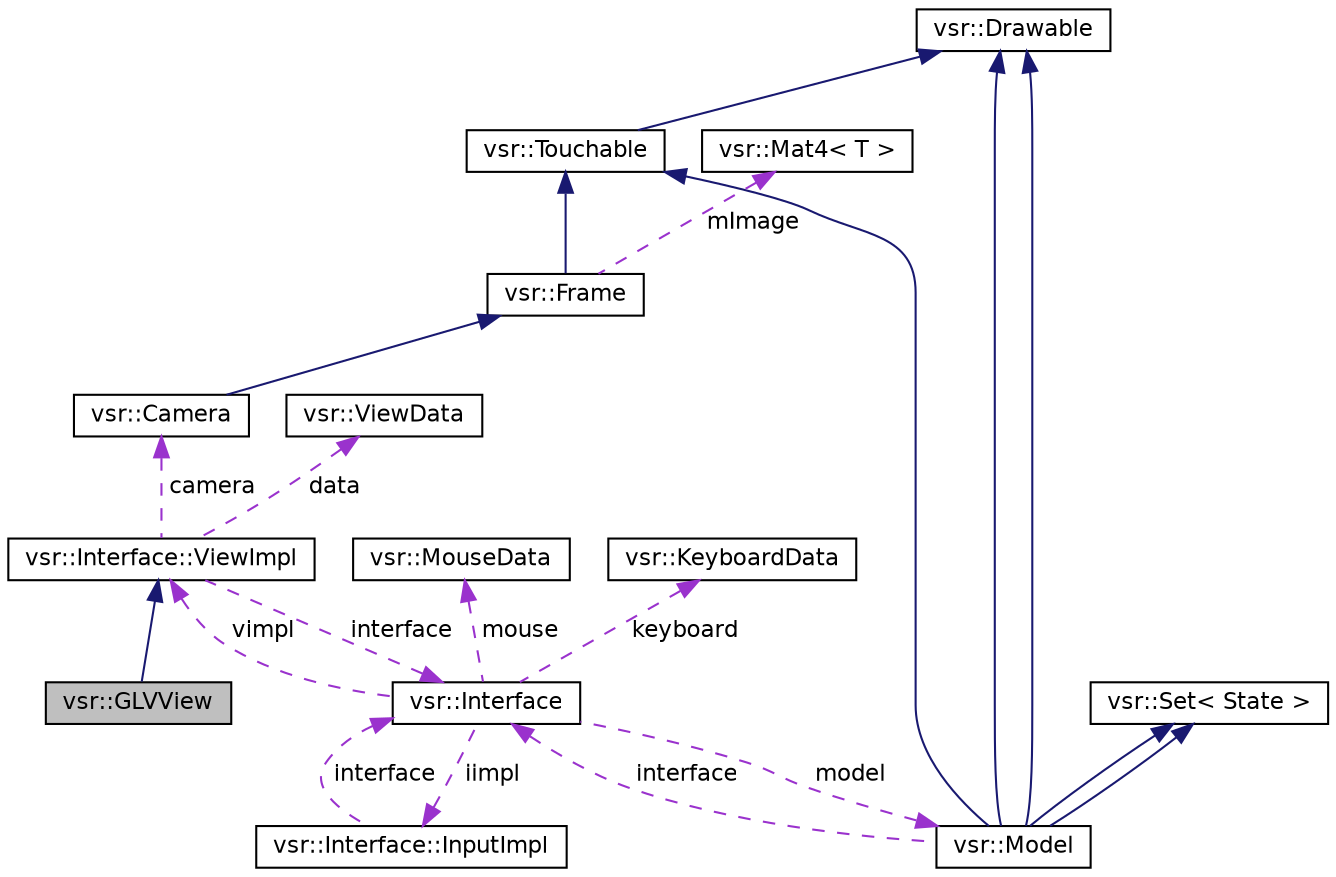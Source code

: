 digraph G
{
  edge [fontname="Helvetica",fontsize="11",labelfontname="Helvetica",labelfontsize="11"];
  node [fontname="Helvetica",fontsize="11",shape=record];
  Node1 [label="vsr::GLVView",height=0.2,width=0.4,color="black", fillcolor="grey75", style="filled" fontcolor="black"];
  Node2 -> Node1 [dir="back",color="midnightblue",fontsize="11",style="solid",fontname="Helvetica"];
  Node2 [label="vsr::Interface::ViewImpl",height=0.2,width=0.4,color="black", fillcolor="white", style="filled",URL="$structvsr_1_1_interface_1_1_view_impl.html"];
  Node3 -> Node2 [dir="back",color="darkorchid3",fontsize="11",style="dashed",label=" camera" ,fontname="Helvetica"];
  Node3 [label="vsr::Camera",height=0.2,width=0.4,color="black", fillcolor="white", style="filled",URL="$classvsr_1_1_camera.html"];
  Node4 -> Node3 [dir="back",color="midnightblue",fontsize="11",style="solid",fontname="Helvetica"];
  Node4 [label="vsr::Frame",height=0.2,width=0.4,color="black", fillcolor="white", style="filled",URL="$classvsr_1_1_frame.html"];
  Node5 -> Node4 [dir="back",color="midnightblue",fontsize="11",style="solid",fontname="Helvetica"];
  Node5 [label="vsr::Touchable",height=0.2,width=0.4,color="black", fillcolor="white", style="filled",URL="$classvsr_1_1_touchable.html"];
  Node6 -> Node5 [dir="back",color="midnightblue",fontsize="11",style="solid",fontname="Helvetica"];
  Node6 [label="vsr::Drawable",height=0.2,width=0.4,color="black", fillcolor="white", style="filled",URL="$classvsr_1_1_drawable.html"];
  Node7 -> Node4 [dir="back",color="darkorchid3",fontsize="11",style="dashed",label=" mImage" ,fontname="Helvetica"];
  Node7 [label="vsr::Mat4\< T \>",height=0.2,width=0.4,color="black", fillcolor="white", style="filled",URL="$classvsr_1_1_mat4.html"];
  Node8 -> Node2 [dir="back",color="darkorchid3",fontsize="11",style="dashed",label=" data" ,fontname="Helvetica"];
  Node8 [label="vsr::ViewData",height=0.2,width=0.4,color="black", fillcolor="white", style="filled",URL="$structvsr_1_1_view_data.html"];
  Node9 -> Node2 [dir="back",color="darkorchid3",fontsize="11",style="dashed",label=" interface" ,fontname="Helvetica"];
  Node9 [label="vsr::Interface",height=0.2,width=0.4,color="black", fillcolor="white", style="filled",URL="$classvsr_1_1_interface.html"];
  Node10 -> Node9 [dir="back",color="darkorchid3",fontsize="11",style="dashed",label=" iimpl" ,fontname="Helvetica"];
  Node10 [label="vsr::Interface::InputImpl",height=0.2,width=0.4,color="black", fillcolor="white", style="filled",URL="$structvsr_1_1_interface_1_1_input_impl.html"];
  Node9 -> Node10 [dir="back",color="darkorchid3",fontsize="11",style="dashed",label=" interface" ,fontname="Helvetica"];
  Node11 -> Node9 [dir="back",color="darkorchid3",fontsize="11",style="dashed",label=" mouse" ,fontname="Helvetica"];
  Node11 [label="vsr::MouseData",height=0.2,width=0.4,color="black", fillcolor="white", style="filled",URL="$structvsr_1_1_mouse_data.html"];
  Node12 -> Node9 [dir="back",color="darkorchid3",fontsize="11",style="dashed",label=" keyboard" ,fontname="Helvetica"];
  Node12 [label="vsr::KeyboardData",height=0.2,width=0.4,color="black", fillcolor="white", style="filled",URL="$structvsr_1_1_keyboard_data.html"];
  Node13 -> Node9 [dir="back",color="darkorchid3",fontsize="11",style="dashed",label=" model" ,fontname="Helvetica"];
  Node13 [label="vsr::Model",height=0.2,width=0.4,color="black", fillcolor="white", style="filled",URL="$classvsr_1_1_model.html"];
  Node14 -> Node13 [dir="back",color="midnightblue",fontsize="11",style="solid",fontname="Helvetica"];
  Node14 [label="vsr::Set\< State \>",height=0.2,width=0.4,color="black", fillcolor="white", style="filled",URL="$classvsr_1_1_set.html"];
  Node6 -> Node13 [dir="back",color="midnightblue",fontsize="11",style="solid",fontname="Helvetica"];
  Node14 -> Node13 [dir="back",color="midnightblue",fontsize="11",style="solid",fontname="Helvetica"];
  Node6 -> Node13 [dir="back",color="midnightblue",fontsize="11",style="solid",fontname="Helvetica"];
  Node5 -> Node13 [dir="back",color="midnightblue",fontsize="11",style="solid",fontname="Helvetica"];
  Node9 -> Node13 [dir="back",color="darkorchid3",fontsize="11",style="dashed",label=" interface" ,fontname="Helvetica"];
  Node2 -> Node9 [dir="back",color="darkorchid3",fontsize="11",style="dashed",label=" vimpl" ,fontname="Helvetica"];
}
